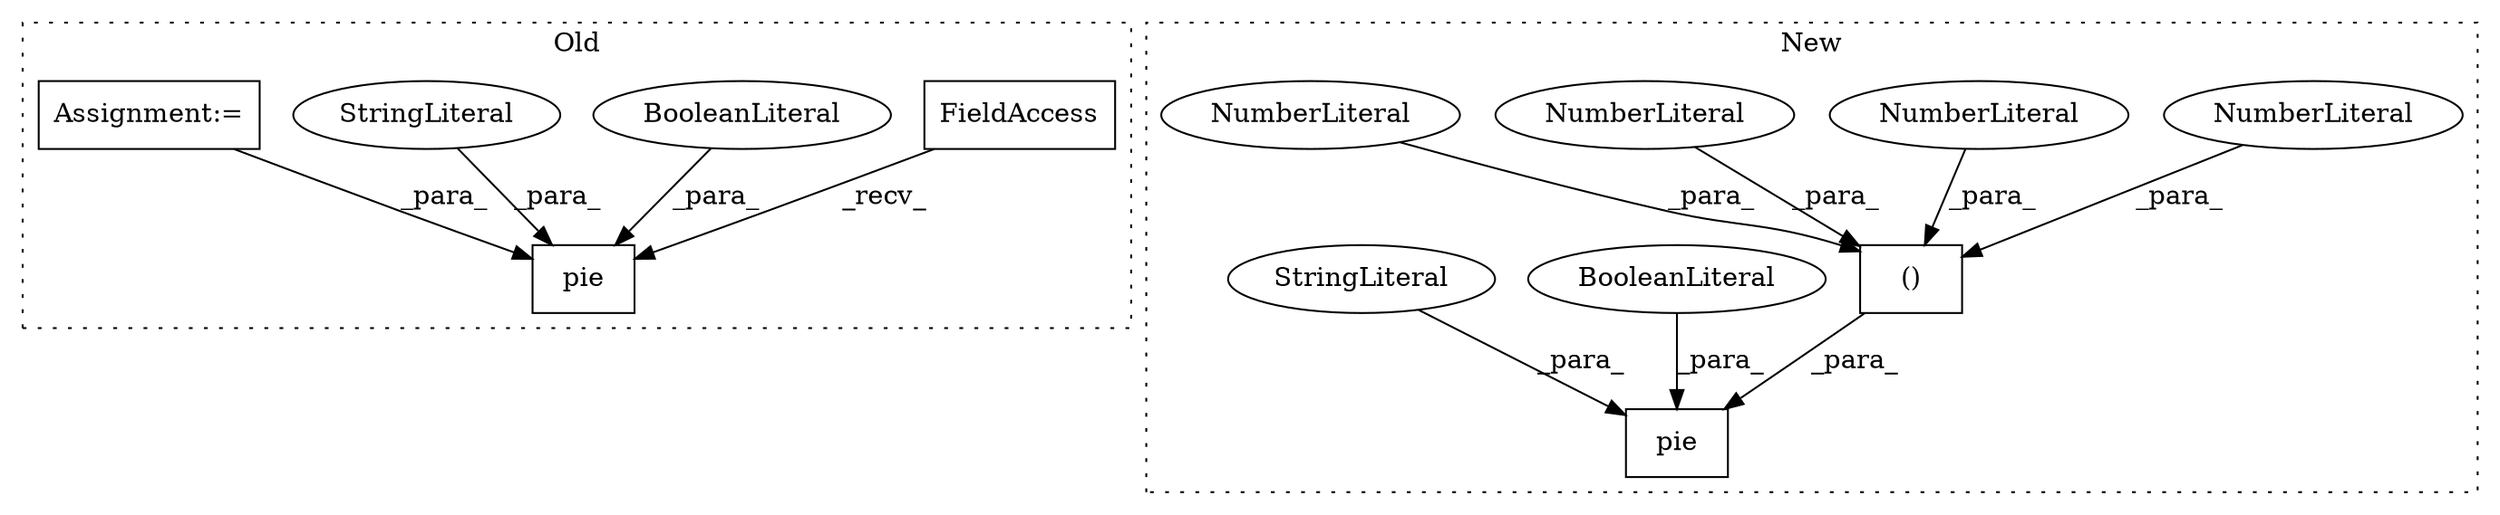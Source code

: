digraph G {
subgraph cluster0 {
1 [label="pie" a="32" s="756,794" l="4,1" shape="box"];
8 [label="FieldAccess" a="22" s="738" l="10" shape="box"];
9 [label="BooleanLiteral" a="9" s="790" l="4" shape="ellipse"];
11 [label="StringLiteral" a="45" s="781" l="8" shape="ellipse"];
13 [label="Assignment:=" a="7" s="463" l="6" shape="box"];
label = "Old";
style="dotted";
}
subgraph cluster1 {
2 [label="pie" a="32" s="521,602" l="4,2" shape="box"];
3 [label="()" a="106" s="557" l="45" shape="box"];
4 [label="NumberLiteral" a="34" s="601" l="1" shape="ellipse"];
5 [label="NumberLiteral" a="34" s="557" l="1" shape="ellipse"];
6 [label="NumberLiteral" a="34" s="587" l="1" shape="ellipse"];
7 [label="NumberLiteral" a="34" s="571" l="3" shape="ellipse"];
10 [label="BooleanLiteral" a="9" s="547" l="4" shape="ellipse"];
12 [label="StringLiteral" a="45" s="538" l="8" shape="ellipse"];
label = "New";
style="dotted";
}
3 -> 2 [label="_para_"];
4 -> 3 [label="_para_"];
5 -> 3 [label="_para_"];
6 -> 3 [label="_para_"];
7 -> 3 [label="_para_"];
8 -> 1 [label="_recv_"];
9 -> 1 [label="_para_"];
10 -> 2 [label="_para_"];
11 -> 1 [label="_para_"];
12 -> 2 [label="_para_"];
13 -> 1 [label="_para_"];
}